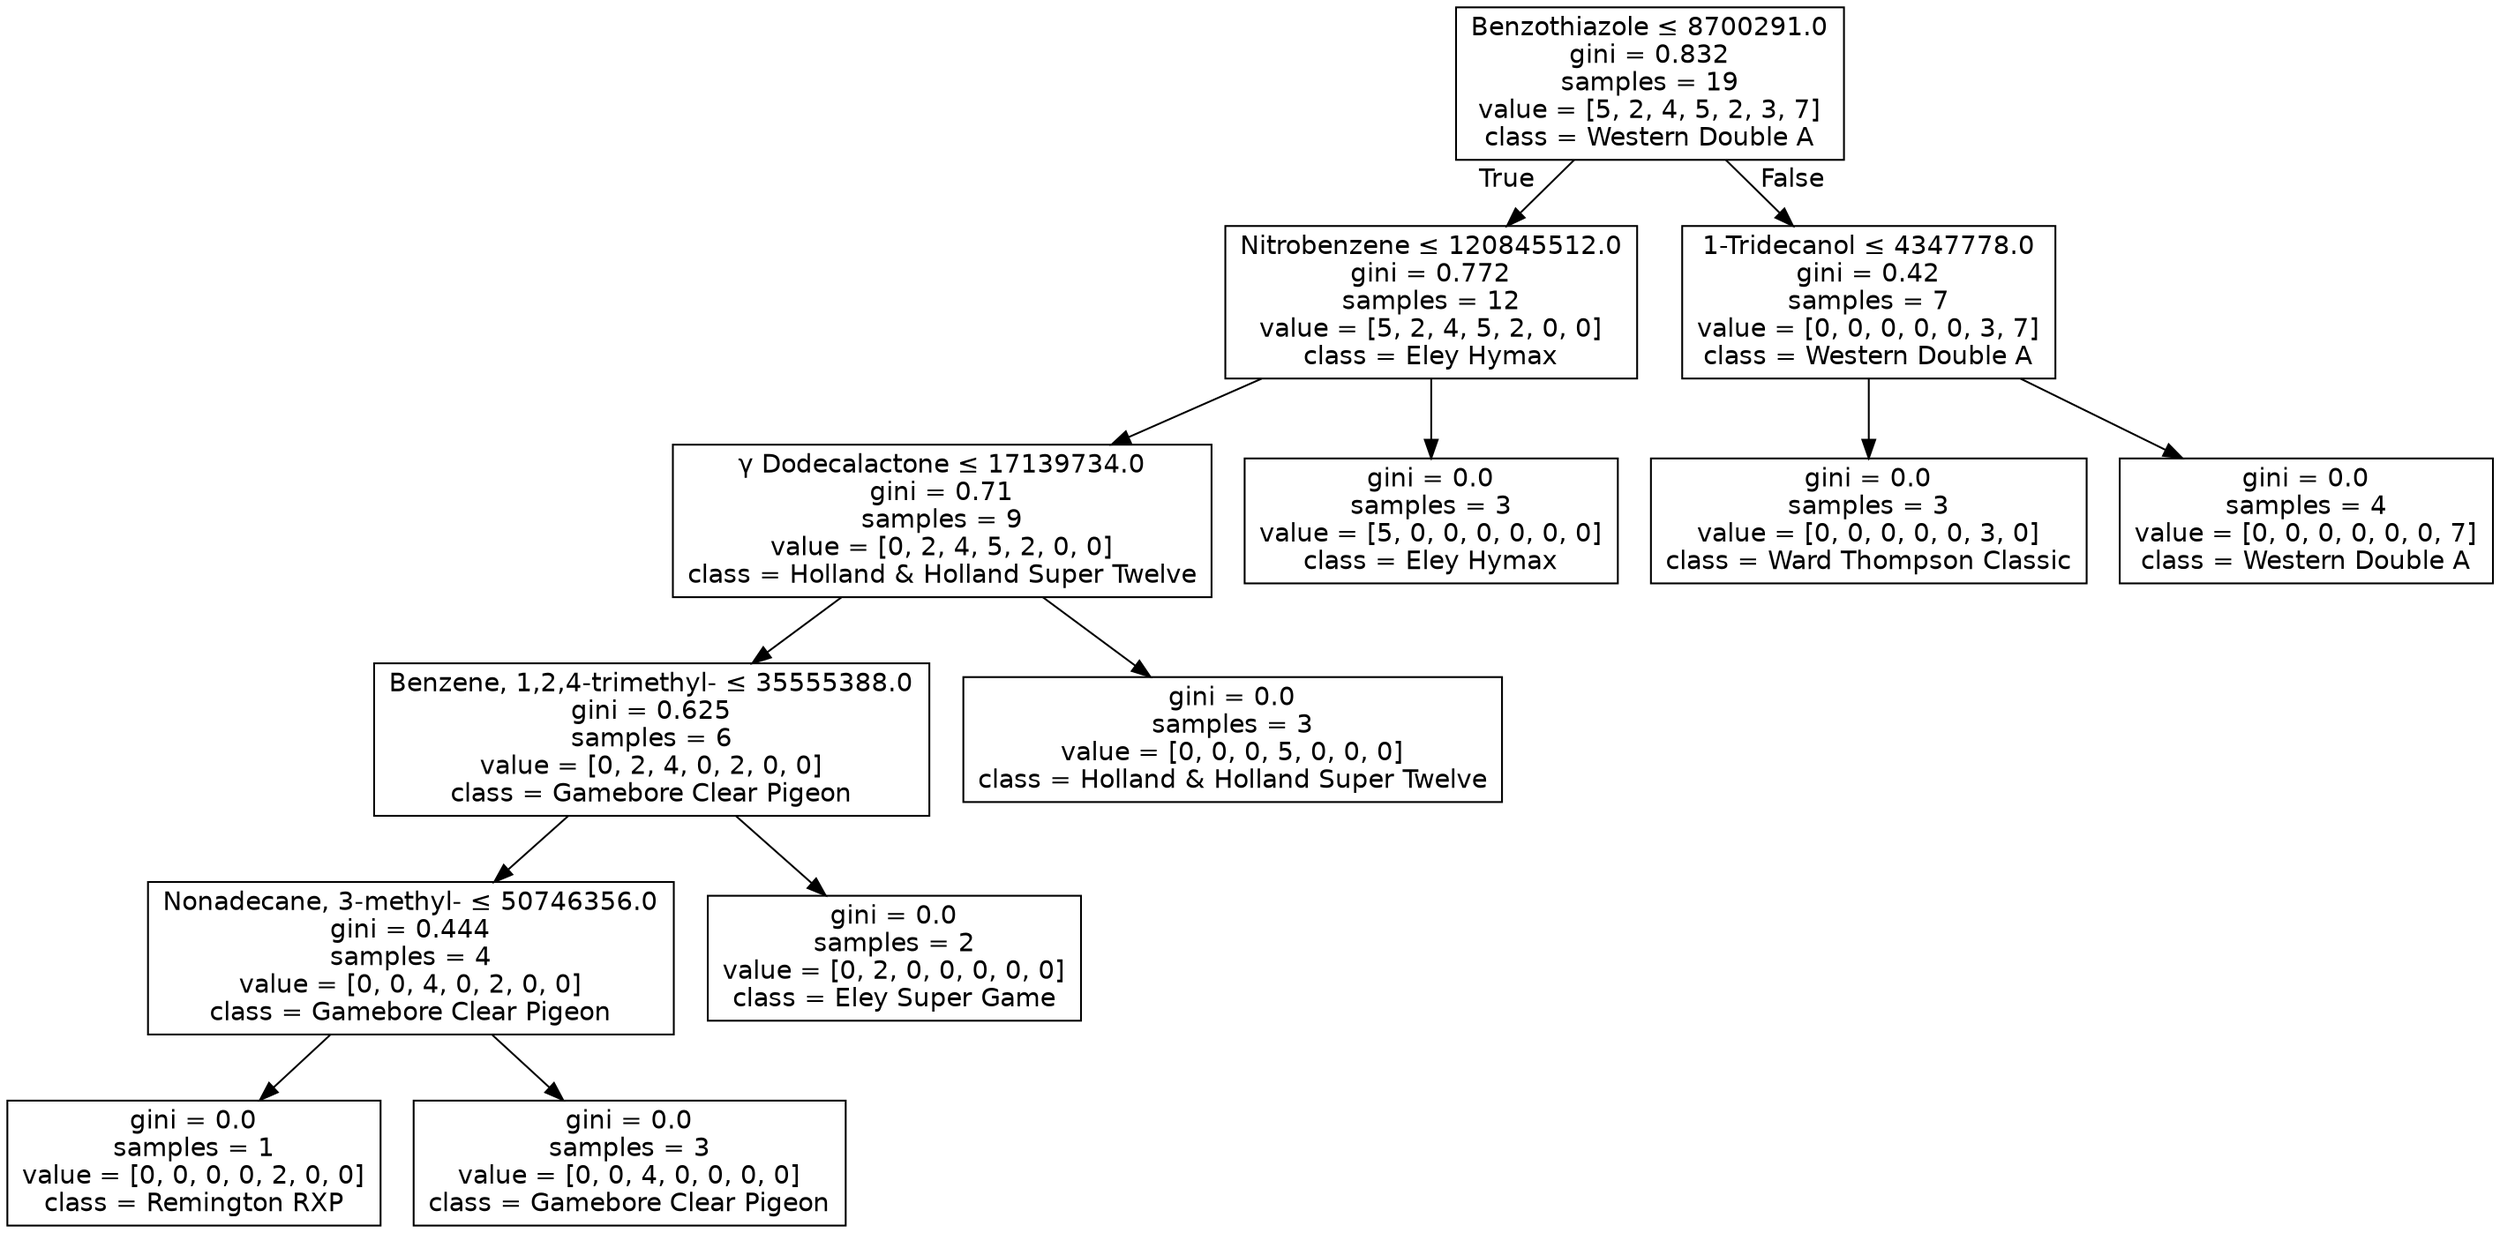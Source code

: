 digraph Tree {
node [shape=box, fontname="helvetica"] ;
edge [fontname="helvetica"] ;
0 [label=<Benzothiazole &le; 8700291.0<br/>gini = 0.832<br/>samples = 19<br/>value = [5, 2, 4, 5, 2, 3, 7]<br/>class = Western Double A>] ;
1 [label=<Nitrobenzene &le; 120845512.0<br/>gini = 0.772<br/>samples = 12<br/>value = [5, 2, 4, 5, 2, 0, 0]<br/>class = Eley Hymax>] ;
0 -> 1 [labeldistance=2.5, labelangle=45, headlabel="True"] ;
2 [label=<γ Dodecalactone &le; 17139734.0<br/>gini = 0.71<br/>samples = 9<br/>value = [0, 2, 4, 5, 2, 0, 0]<br/>class = Holland &amp; Holland Super Twelve>] ;
1 -> 2 ;
3 [label=<Benzene, 1,2,4-trimethyl- &le; 35555388.0<br/>gini = 0.625<br/>samples = 6<br/>value = [0, 2, 4, 0, 2, 0, 0]<br/>class = Gamebore Clear Pigeon>] ;
2 -> 3 ;
4 [label=<Nonadecane, 3-methyl- &le; 50746356.0<br/>gini = 0.444<br/>samples = 4<br/>value = [0, 0, 4, 0, 2, 0, 0]<br/>class = Gamebore Clear Pigeon>] ;
3 -> 4 ;
5 [label=<gini = 0.0<br/>samples = 1<br/>value = [0, 0, 0, 0, 2, 0, 0]<br/>class = Remington RXP>] ;
4 -> 5 ;
6 [label=<gini = 0.0<br/>samples = 3<br/>value = [0, 0, 4, 0, 0, 0, 0]<br/>class = Gamebore Clear Pigeon>] ;
4 -> 6 ;
7 [label=<gini = 0.0<br/>samples = 2<br/>value = [0, 2, 0, 0, 0, 0, 0]<br/>class = Eley Super Game>] ;
3 -> 7 ;
8 [label=<gini = 0.0<br/>samples = 3<br/>value = [0, 0, 0, 5, 0, 0, 0]<br/>class = Holland &amp; Holland Super Twelve>] ;
2 -> 8 ;
9 [label=<gini = 0.0<br/>samples = 3<br/>value = [5, 0, 0, 0, 0, 0, 0]<br/>class = Eley Hymax>] ;
1 -> 9 ;
10 [label=<1-Tridecanol &le; 4347778.0<br/>gini = 0.42<br/>samples = 7<br/>value = [0, 0, 0, 0, 0, 3, 7]<br/>class = Western Double A>] ;
0 -> 10 [labeldistance=2.5, labelangle=-45, headlabel="False"] ;
11 [label=<gini = 0.0<br/>samples = 3<br/>value = [0, 0, 0, 0, 0, 3, 0]<br/>class = Ward Thompson Classic>] ;
10 -> 11 ;
12 [label=<gini = 0.0<br/>samples = 4<br/>value = [0, 0, 0, 0, 0, 0, 7]<br/>class = Western Double A>] ;
10 -> 12 ;
}
